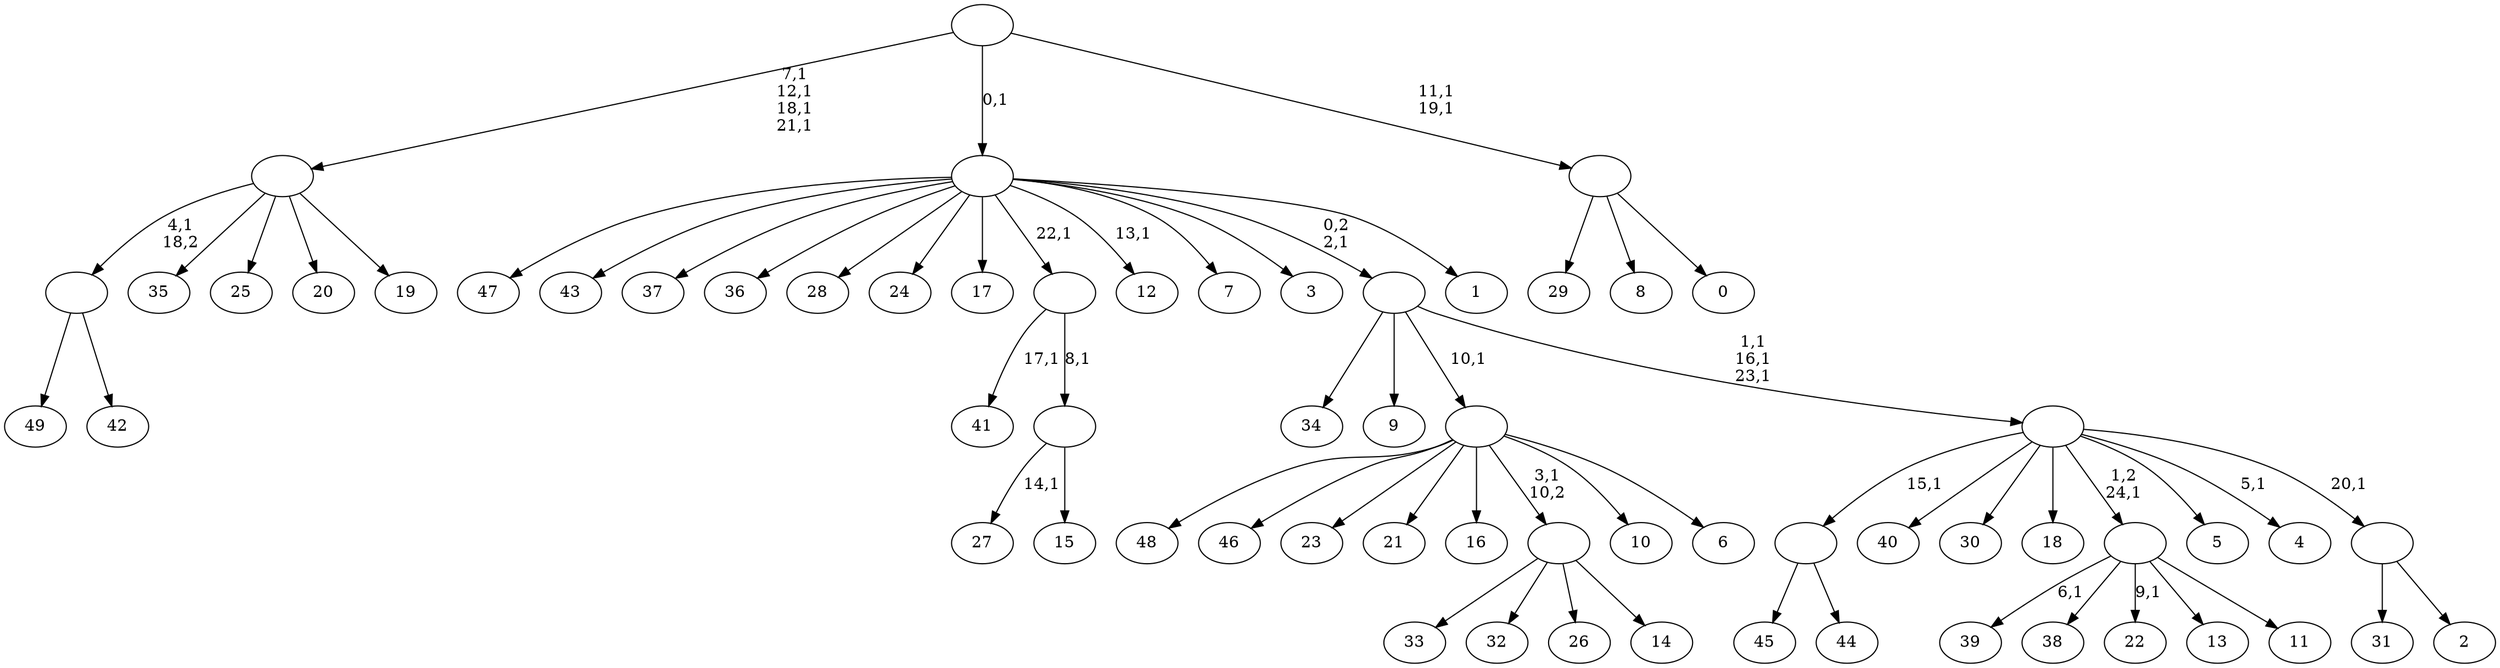digraph T {
	75 [label="49"]
	74 [label="48"]
	73 [label="47"]
	72 [label="46"]
	71 [label="45"]
	70 [label="44"]
	69 [label=""]
	68 [label="43"]
	67 [label="42"]
	66 [label=""]
	65 [label="41"]
	63 [label="40"]
	62 [label="39"]
	60 [label="38"]
	59 [label="37"]
	58 [label="36"]
	57 [label="35"]
	56 [label="34"]
	55 [label="33"]
	54 [label="32"]
	53 [label="31"]
	52 [label="30"]
	51 [label="29"]
	50 [label="28"]
	49 [label="27"]
	47 [label="26"]
	46 [label="25"]
	45 [label="24"]
	44 [label="23"]
	43 [label="22"]
	41 [label="21"]
	40 [label="20"]
	39 [label="19"]
	38 [label=""]
	34 [label="18"]
	33 [label="17"]
	32 [label="16"]
	31 [label="15"]
	30 [label=""]
	29 [label=""]
	28 [label="14"]
	27 [label=""]
	26 [label="13"]
	25 [label="12"]
	23 [label="11"]
	22 [label=""]
	21 [label="10"]
	20 [label="9"]
	19 [label="8"]
	18 [label="7"]
	17 [label="6"]
	16 [label=""]
	15 [label="5"]
	14 [label="4"]
	12 [label="3"]
	11 [label="2"]
	10 [label=""]
	9 [label=""]
	6 [label=""]
	5 [label="1"]
	4 [label=""]
	3 [label="0"]
	2 [label=""]
	0 [label=""]
	69 -> 71 [label=""]
	69 -> 70 [label=""]
	66 -> 75 [label=""]
	66 -> 67 [label=""]
	38 -> 66 [label="4,1\n18,2"]
	38 -> 57 [label=""]
	38 -> 46 [label=""]
	38 -> 40 [label=""]
	38 -> 39 [label=""]
	30 -> 49 [label="14,1"]
	30 -> 31 [label=""]
	29 -> 65 [label="17,1"]
	29 -> 30 [label="8,1"]
	27 -> 55 [label=""]
	27 -> 54 [label=""]
	27 -> 47 [label=""]
	27 -> 28 [label=""]
	22 -> 43 [label="9,1"]
	22 -> 62 [label="6,1"]
	22 -> 60 [label=""]
	22 -> 26 [label=""]
	22 -> 23 [label=""]
	16 -> 74 [label=""]
	16 -> 72 [label=""]
	16 -> 44 [label=""]
	16 -> 41 [label=""]
	16 -> 32 [label=""]
	16 -> 27 [label="3,1\n10,2"]
	16 -> 21 [label=""]
	16 -> 17 [label=""]
	10 -> 53 [label=""]
	10 -> 11 [label=""]
	9 -> 14 [label="5,1"]
	9 -> 69 [label="15,1"]
	9 -> 63 [label=""]
	9 -> 52 [label=""]
	9 -> 34 [label=""]
	9 -> 22 [label="1,2\n24,1"]
	9 -> 15 [label=""]
	9 -> 10 [label="20,1"]
	6 -> 9 [label="1,1\n16,1\n23,1"]
	6 -> 56 [label=""]
	6 -> 20 [label=""]
	6 -> 16 [label="10,1"]
	4 -> 25 [label="13,1"]
	4 -> 73 [label=""]
	4 -> 68 [label=""]
	4 -> 59 [label=""]
	4 -> 58 [label=""]
	4 -> 50 [label=""]
	4 -> 45 [label=""]
	4 -> 33 [label=""]
	4 -> 29 [label="22,1"]
	4 -> 18 [label=""]
	4 -> 12 [label=""]
	4 -> 6 [label="0,2\n2,1"]
	4 -> 5 [label=""]
	2 -> 51 [label=""]
	2 -> 19 [label=""]
	2 -> 3 [label=""]
	0 -> 2 [label="11,1\n19,1"]
	0 -> 38 [label="7,1\n12,1\n18,1\n21,1"]
	0 -> 4 [label="0,1"]
}
